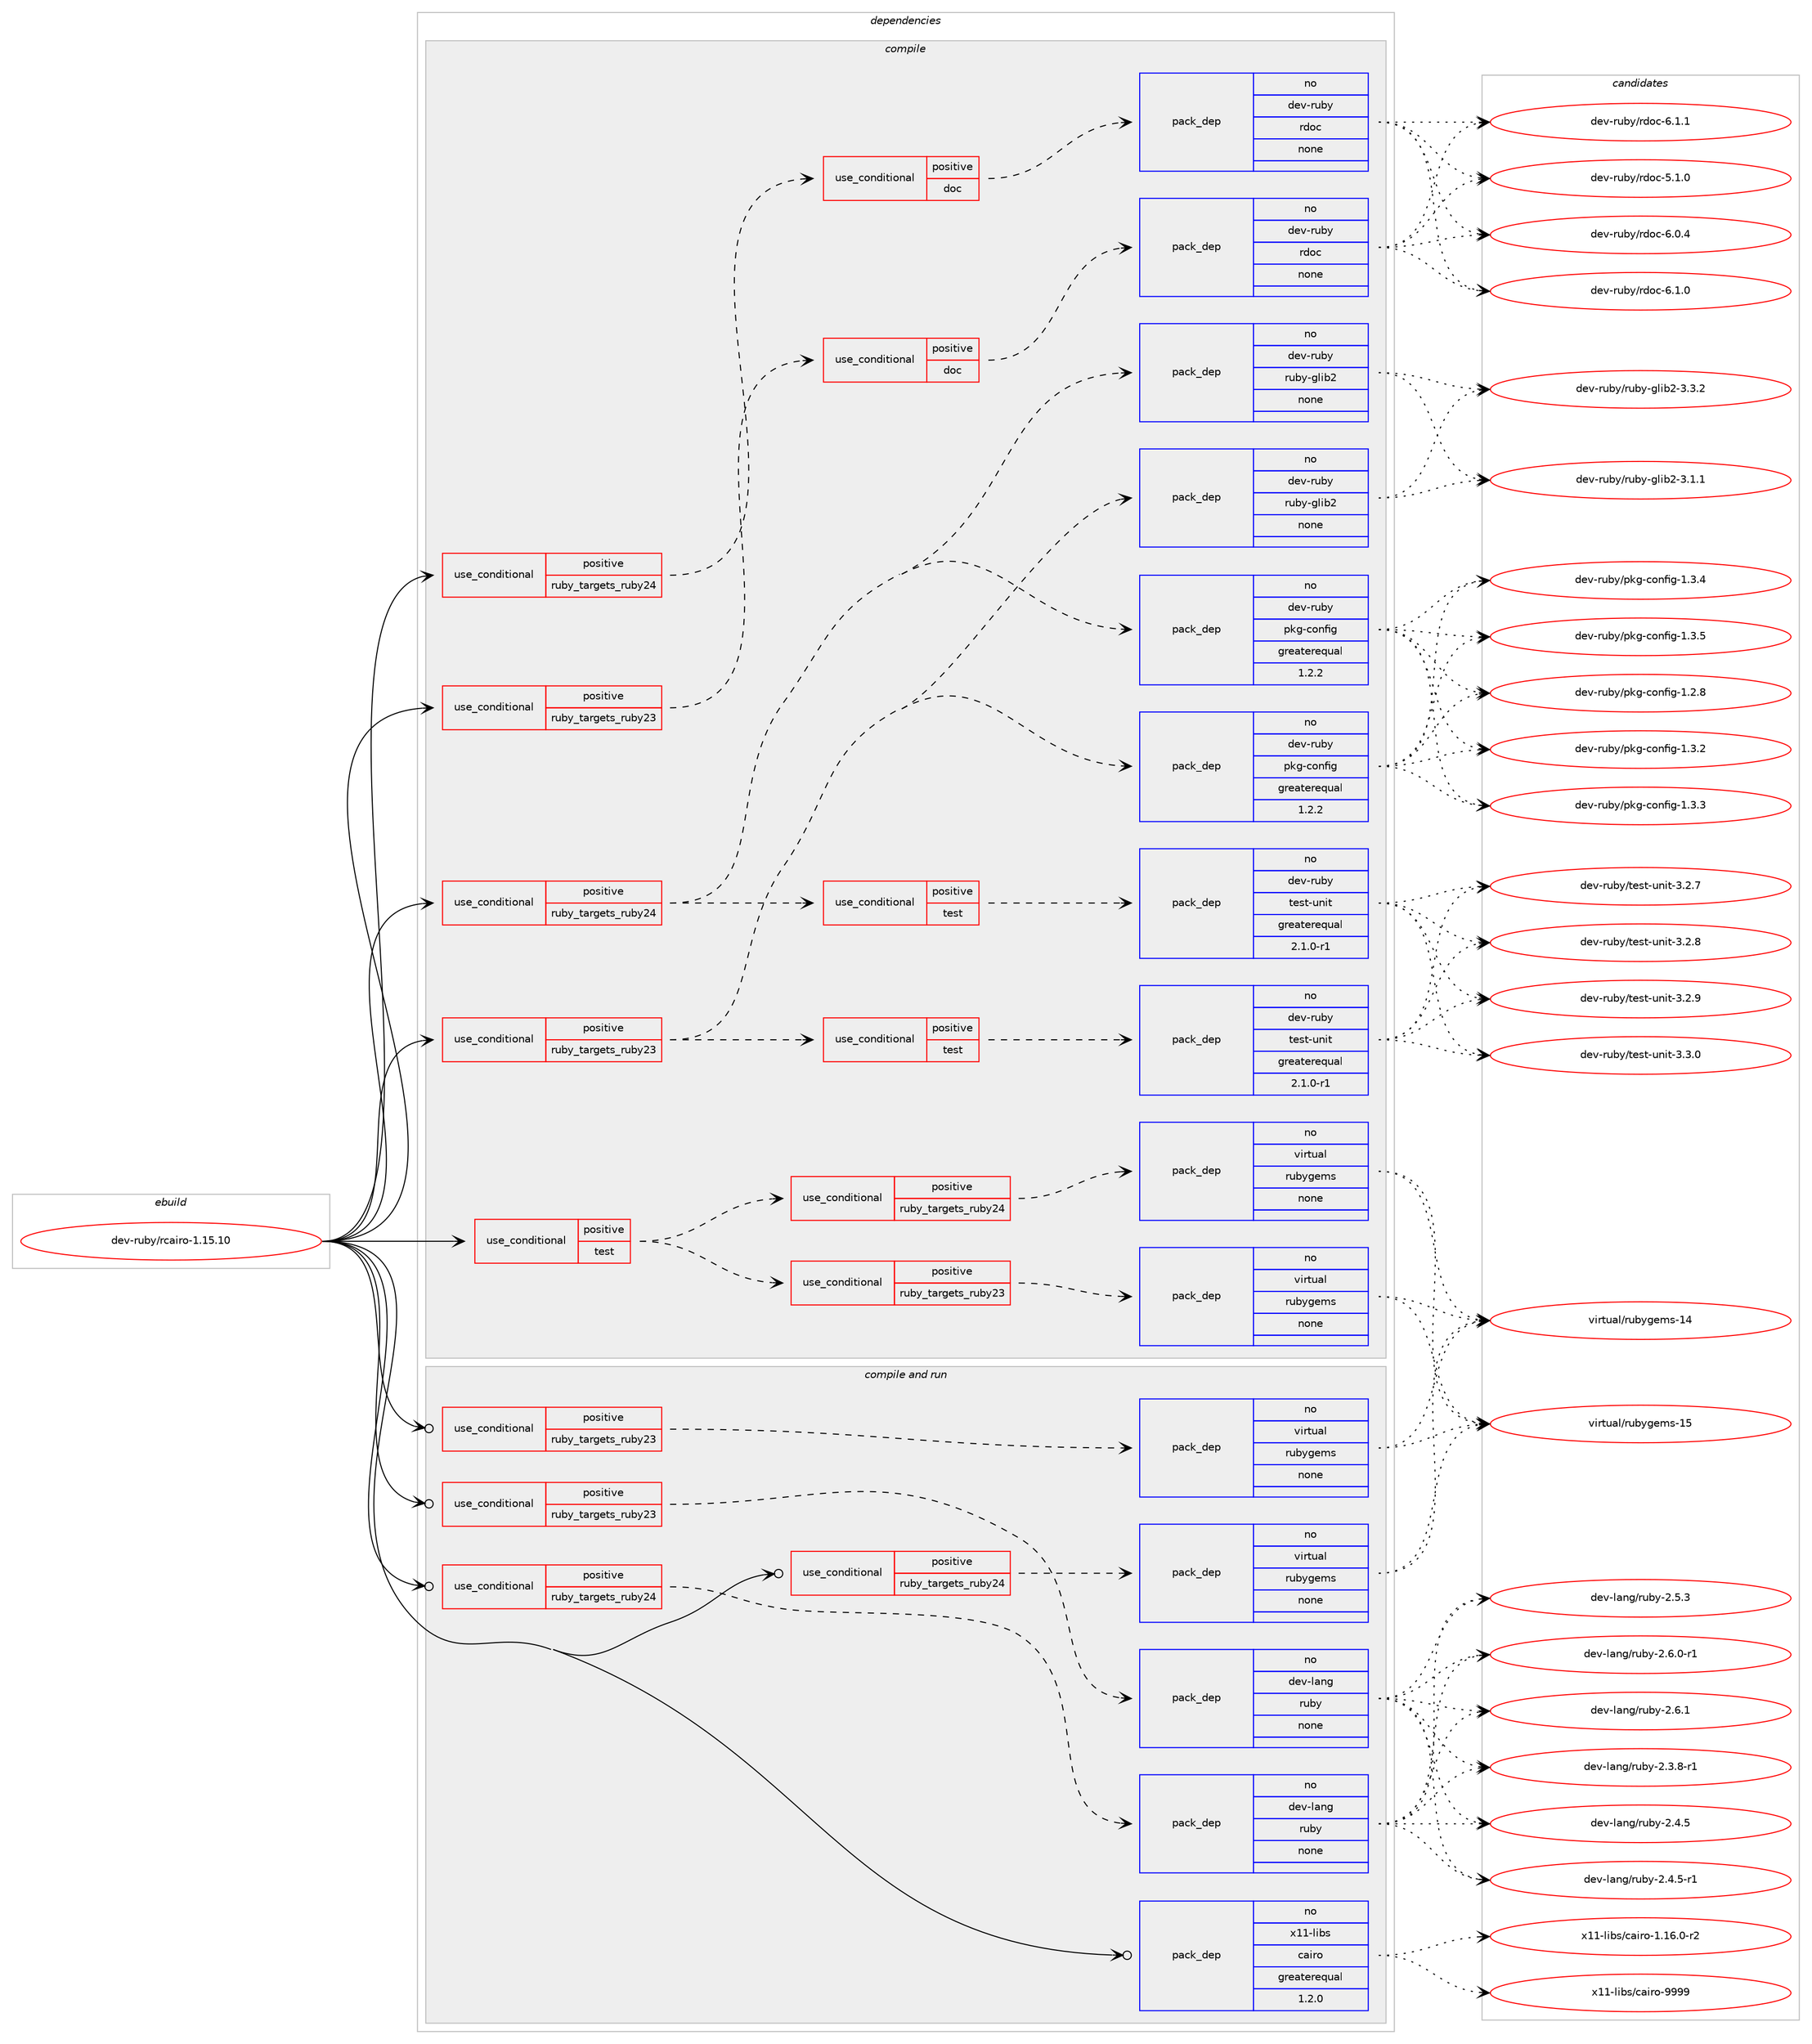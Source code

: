 digraph prolog {

# *************
# Graph options
# *************

newrank=true;
concentrate=true;
compound=true;
graph [rankdir=LR,fontname=Helvetica,fontsize=10,ranksep=1.5];#, ranksep=2.5, nodesep=0.2];
edge  [arrowhead=vee];
node  [fontname=Helvetica,fontsize=10];

# **********
# The ebuild
# **********

subgraph cluster_leftcol {
color=gray;
rank=same;
label=<<i>ebuild</i>>;
id [label="dev-ruby/rcairo-1.15.10", color=red, width=4, href="../dev-ruby/rcairo-1.15.10.svg"];
}

# ****************
# The dependencies
# ****************

subgraph cluster_midcol {
color=gray;
label=<<i>dependencies</i>>;
subgraph cluster_compile {
fillcolor="#eeeeee";
style=filled;
label=<<i>compile</i>>;
subgraph cond412041 {
dependency1516688 [label=<<TABLE BORDER="0" CELLBORDER="1" CELLSPACING="0" CELLPADDING="4"><TR><TD ROWSPAN="3" CELLPADDING="10">use_conditional</TD></TR><TR><TD>positive</TD></TR><TR><TD>ruby_targets_ruby23</TD></TR></TABLE>>, shape=none, color=red];
subgraph cond412042 {
dependency1516689 [label=<<TABLE BORDER="0" CELLBORDER="1" CELLSPACING="0" CELLPADDING="4"><TR><TD ROWSPAN="3" CELLPADDING="10">use_conditional</TD></TR><TR><TD>positive</TD></TR><TR><TD>doc</TD></TR></TABLE>>, shape=none, color=red];
subgraph pack1081141 {
dependency1516690 [label=<<TABLE BORDER="0" CELLBORDER="1" CELLSPACING="0" CELLPADDING="4" WIDTH="220"><TR><TD ROWSPAN="6" CELLPADDING="30">pack_dep</TD></TR><TR><TD WIDTH="110">no</TD></TR><TR><TD>dev-ruby</TD></TR><TR><TD>rdoc</TD></TR><TR><TD>none</TD></TR><TR><TD></TD></TR></TABLE>>, shape=none, color=blue];
}
dependency1516689:e -> dependency1516690:w [weight=20,style="dashed",arrowhead="vee"];
}
dependency1516688:e -> dependency1516689:w [weight=20,style="dashed",arrowhead="vee"];
}
id:e -> dependency1516688:w [weight=20,style="solid",arrowhead="vee"];
subgraph cond412043 {
dependency1516691 [label=<<TABLE BORDER="0" CELLBORDER="1" CELLSPACING="0" CELLPADDING="4"><TR><TD ROWSPAN="3" CELLPADDING="10">use_conditional</TD></TR><TR><TD>positive</TD></TR><TR><TD>ruby_targets_ruby23</TD></TR></TABLE>>, shape=none, color=red];
subgraph pack1081142 {
dependency1516692 [label=<<TABLE BORDER="0" CELLBORDER="1" CELLSPACING="0" CELLPADDING="4" WIDTH="220"><TR><TD ROWSPAN="6" CELLPADDING="30">pack_dep</TD></TR><TR><TD WIDTH="110">no</TD></TR><TR><TD>dev-ruby</TD></TR><TR><TD>pkg-config</TD></TR><TR><TD>greaterequal</TD></TR><TR><TD>1.2.2</TD></TR></TABLE>>, shape=none, color=blue];
}
dependency1516691:e -> dependency1516692:w [weight=20,style="dashed",arrowhead="vee"];
subgraph pack1081143 {
dependency1516693 [label=<<TABLE BORDER="0" CELLBORDER="1" CELLSPACING="0" CELLPADDING="4" WIDTH="220"><TR><TD ROWSPAN="6" CELLPADDING="30">pack_dep</TD></TR><TR><TD WIDTH="110">no</TD></TR><TR><TD>dev-ruby</TD></TR><TR><TD>ruby-glib2</TD></TR><TR><TD>none</TD></TR><TR><TD></TD></TR></TABLE>>, shape=none, color=blue];
}
dependency1516691:e -> dependency1516693:w [weight=20,style="dashed",arrowhead="vee"];
subgraph cond412044 {
dependency1516694 [label=<<TABLE BORDER="0" CELLBORDER="1" CELLSPACING="0" CELLPADDING="4"><TR><TD ROWSPAN="3" CELLPADDING="10">use_conditional</TD></TR><TR><TD>positive</TD></TR><TR><TD>test</TD></TR></TABLE>>, shape=none, color=red];
subgraph pack1081144 {
dependency1516695 [label=<<TABLE BORDER="0" CELLBORDER="1" CELLSPACING="0" CELLPADDING="4" WIDTH="220"><TR><TD ROWSPAN="6" CELLPADDING="30">pack_dep</TD></TR><TR><TD WIDTH="110">no</TD></TR><TR><TD>dev-ruby</TD></TR><TR><TD>test-unit</TD></TR><TR><TD>greaterequal</TD></TR><TR><TD>2.1.0-r1</TD></TR></TABLE>>, shape=none, color=blue];
}
dependency1516694:e -> dependency1516695:w [weight=20,style="dashed",arrowhead="vee"];
}
dependency1516691:e -> dependency1516694:w [weight=20,style="dashed",arrowhead="vee"];
}
id:e -> dependency1516691:w [weight=20,style="solid",arrowhead="vee"];
subgraph cond412045 {
dependency1516696 [label=<<TABLE BORDER="0" CELLBORDER="1" CELLSPACING="0" CELLPADDING="4"><TR><TD ROWSPAN="3" CELLPADDING="10">use_conditional</TD></TR><TR><TD>positive</TD></TR><TR><TD>ruby_targets_ruby24</TD></TR></TABLE>>, shape=none, color=red];
subgraph cond412046 {
dependency1516697 [label=<<TABLE BORDER="0" CELLBORDER="1" CELLSPACING="0" CELLPADDING="4"><TR><TD ROWSPAN="3" CELLPADDING="10">use_conditional</TD></TR><TR><TD>positive</TD></TR><TR><TD>doc</TD></TR></TABLE>>, shape=none, color=red];
subgraph pack1081145 {
dependency1516698 [label=<<TABLE BORDER="0" CELLBORDER="1" CELLSPACING="0" CELLPADDING="4" WIDTH="220"><TR><TD ROWSPAN="6" CELLPADDING="30">pack_dep</TD></TR><TR><TD WIDTH="110">no</TD></TR><TR><TD>dev-ruby</TD></TR><TR><TD>rdoc</TD></TR><TR><TD>none</TD></TR><TR><TD></TD></TR></TABLE>>, shape=none, color=blue];
}
dependency1516697:e -> dependency1516698:w [weight=20,style="dashed",arrowhead="vee"];
}
dependency1516696:e -> dependency1516697:w [weight=20,style="dashed",arrowhead="vee"];
}
id:e -> dependency1516696:w [weight=20,style="solid",arrowhead="vee"];
subgraph cond412047 {
dependency1516699 [label=<<TABLE BORDER="0" CELLBORDER="1" CELLSPACING="0" CELLPADDING="4"><TR><TD ROWSPAN="3" CELLPADDING="10">use_conditional</TD></TR><TR><TD>positive</TD></TR><TR><TD>ruby_targets_ruby24</TD></TR></TABLE>>, shape=none, color=red];
subgraph pack1081146 {
dependency1516700 [label=<<TABLE BORDER="0" CELLBORDER="1" CELLSPACING="0" CELLPADDING="4" WIDTH="220"><TR><TD ROWSPAN="6" CELLPADDING="30">pack_dep</TD></TR><TR><TD WIDTH="110">no</TD></TR><TR><TD>dev-ruby</TD></TR><TR><TD>pkg-config</TD></TR><TR><TD>greaterequal</TD></TR><TR><TD>1.2.2</TD></TR></TABLE>>, shape=none, color=blue];
}
dependency1516699:e -> dependency1516700:w [weight=20,style="dashed",arrowhead="vee"];
subgraph pack1081147 {
dependency1516701 [label=<<TABLE BORDER="0" CELLBORDER="1" CELLSPACING="0" CELLPADDING="4" WIDTH="220"><TR><TD ROWSPAN="6" CELLPADDING="30">pack_dep</TD></TR><TR><TD WIDTH="110">no</TD></TR><TR><TD>dev-ruby</TD></TR><TR><TD>ruby-glib2</TD></TR><TR><TD>none</TD></TR><TR><TD></TD></TR></TABLE>>, shape=none, color=blue];
}
dependency1516699:e -> dependency1516701:w [weight=20,style="dashed",arrowhead="vee"];
subgraph cond412048 {
dependency1516702 [label=<<TABLE BORDER="0" CELLBORDER="1" CELLSPACING="0" CELLPADDING="4"><TR><TD ROWSPAN="3" CELLPADDING="10">use_conditional</TD></TR><TR><TD>positive</TD></TR><TR><TD>test</TD></TR></TABLE>>, shape=none, color=red];
subgraph pack1081148 {
dependency1516703 [label=<<TABLE BORDER="0" CELLBORDER="1" CELLSPACING="0" CELLPADDING="4" WIDTH="220"><TR><TD ROWSPAN="6" CELLPADDING="30">pack_dep</TD></TR><TR><TD WIDTH="110">no</TD></TR><TR><TD>dev-ruby</TD></TR><TR><TD>test-unit</TD></TR><TR><TD>greaterequal</TD></TR><TR><TD>2.1.0-r1</TD></TR></TABLE>>, shape=none, color=blue];
}
dependency1516702:e -> dependency1516703:w [weight=20,style="dashed",arrowhead="vee"];
}
dependency1516699:e -> dependency1516702:w [weight=20,style="dashed",arrowhead="vee"];
}
id:e -> dependency1516699:w [weight=20,style="solid",arrowhead="vee"];
subgraph cond412049 {
dependency1516704 [label=<<TABLE BORDER="0" CELLBORDER="1" CELLSPACING="0" CELLPADDING="4"><TR><TD ROWSPAN="3" CELLPADDING="10">use_conditional</TD></TR><TR><TD>positive</TD></TR><TR><TD>test</TD></TR></TABLE>>, shape=none, color=red];
subgraph cond412050 {
dependency1516705 [label=<<TABLE BORDER="0" CELLBORDER="1" CELLSPACING="0" CELLPADDING="4"><TR><TD ROWSPAN="3" CELLPADDING="10">use_conditional</TD></TR><TR><TD>positive</TD></TR><TR><TD>ruby_targets_ruby23</TD></TR></TABLE>>, shape=none, color=red];
subgraph pack1081149 {
dependency1516706 [label=<<TABLE BORDER="0" CELLBORDER="1" CELLSPACING="0" CELLPADDING="4" WIDTH="220"><TR><TD ROWSPAN="6" CELLPADDING="30">pack_dep</TD></TR><TR><TD WIDTH="110">no</TD></TR><TR><TD>virtual</TD></TR><TR><TD>rubygems</TD></TR><TR><TD>none</TD></TR><TR><TD></TD></TR></TABLE>>, shape=none, color=blue];
}
dependency1516705:e -> dependency1516706:w [weight=20,style="dashed",arrowhead="vee"];
}
dependency1516704:e -> dependency1516705:w [weight=20,style="dashed",arrowhead="vee"];
subgraph cond412051 {
dependency1516707 [label=<<TABLE BORDER="0" CELLBORDER="1" CELLSPACING="0" CELLPADDING="4"><TR><TD ROWSPAN="3" CELLPADDING="10">use_conditional</TD></TR><TR><TD>positive</TD></TR><TR><TD>ruby_targets_ruby24</TD></TR></TABLE>>, shape=none, color=red];
subgraph pack1081150 {
dependency1516708 [label=<<TABLE BORDER="0" CELLBORDER="1" CELLSPACING="0" CELLPADDING="4" WIDTH="220"><TR><TD ROWSPAN="6" CELLPADDING="30">pack_dep</TD></TR><TR><TD WIDTH="110">no</TD></TR><TR><TD>virtual</TD></TR><TR><TD>rubygems</TD></TR><TR><TD>none</TD></TR><TR><TD></TD></TR></TABLE>>, shape=none, color=blue];
}
dependency1516707:e -> dependency1516708:w [weight=20,style="dashed",arrowhead="vee"];
}
dependency1516704:e -> dependency1516707:w [weight=20,style="dashed",arrowhead="vee"];
}
id:e -> dependency1516704:w [weight=20,style="solid",arrowhead="vee"];
}
subgraph cluster_compileandrun {
fillcolor="#eeeeee";
style=filled;
label=<<i>compile and run</i>>;
subgraph cond412052 {
dependency1516709 [label=<<TABLE BORDER="0" CELLBORDER="1" CELLSPACING="0" CELLPADDING="4"><TR><TD ROWSPAN="3" CELLPADDING="10">use_conditional</TD></TR><TR><TD>positive</TD></TR><TR><TD>ruby_targets_ruby23</TD></TR></TABLE>>, shape=none, color=red];
subgraph pack1081151 {
dependency1516710 [label=<<TABLE BORDER="0" CELLBORDER="1" CELLSPACING="0" CELLPADDING="4" WIDTH="220"><TR><TD ROWSPAN="6" CELLPADDING="30">pack_dep</TD></TR><TR><TD WIDTH="110">no</TD></TR><TR><TD>dev-lang</TD></TR><TR><TD>ruby</TD></TR><TR><TD>none</TD></TR><TR><TD></TD></TR></TABLE>>, shape=none, color=blue];
}
dependency1516709:e -> dependency1516710:w [weight=20,style="dashed",arrowhead="vee"];
}
id:e -> dependency1516709:w [weight=20,style="solid",arrowhead="odotvee"];
subgraph cond412053 {
dependency1516711 [label=<<TABLE BORDER="0" CELLBORDER="1" CELLSPACING="0" CELLPADDING="4"><TR><TD ROWSPAN="3" CELLPADDING="10">use_conditional</TD></TR><TR><TD>positive</TD></TR><TR><TD>ruby_targets_ruby23</TD></TR></TABLE>>, shape=none, color=red];
subgraph pack1081152 {
dependency1516712 [label=<<TABLE BORDER="0" CELLBORDER="1" CELLSPACING="0" CELLPADDING="4" WIDTH="220"><TR><TD ROWSPAN="6" CELLPADDING="30">pack_dep</TD></TR><TR><TD WIDTH="110">no</TD></TR><TR><TD>virtual</TD></TR><TR><TD>rubygems</TD></TR><TR><TD>none</TD></TR><TR><TD></TD></TR></TABLE>>, shape=none, color=blue];
}
dependency1516711:e -> dependency1516712:w [weight=20,style="dashed",arrowhead="vee"];
}
id:e -> dependency1516711:w [weight=20,style="solid",arrowhead="odotvee"];
subgraph cond412054 {
dependency1516713 [label=<<TABLE BORDER="0" CELLBORDER="1" CELLSPACING="0" CELLPADDING="4"><TR><TD ROWSPAN="3" CELLPADDING="10">use_conditional</TD></TR><TR><TD>positive</TD></TR><TR><TD>ruby_targets_ruby24</TD></TR></TABLE>>, shape=none, color=red];
subgraph pack1081153 {
dependency1516714 [label=<<TABLE BORDER="0" CELLBORDER="1" CELLSPACING="0" CELLPADDING="4" WIDTH="220"><TR><TD ROWSPAN="6" CELLPADDING="30">pack_dep</TD></TR><TR><TD WIDTH="110">no</TD></TR><TR><TD>dev-lang</TD></TR><TR><TD>ruby</TD></TR><TR><TD>none</TD></TR><TR><TD></TD></TR></TABLE>>, shape=none, color=blue];
}
dependency1516713:e -> dependency1516714:w [weight=20,style="dashed",arrowhead="vee"];
}
id:e -> dependency1516713:w [weight=20,style="solid",arrowhead="odotvee"];
subgraph cond412055 {
dependency1516715 [label=<<TABLE BORDER="0" CELLBORDER="1" CELLSPACING="0" CELLPADDING="4"><TR><TD ROWSPAN="3" CELLPADDING="10">use_conditional</TD></TR><TR><TD>positive</TD></TR><TR><TD>ruby_targets_ruby24</TD></TR></TABLE>>, shape=none, color=red];
subgraph pack1081154 {
dependency1516716 [label=<<TABLE BORDER="0" CELLBORDER="1" CELLSPACING="0" CELLPADDING="4" WIDTH="220"><TR><TD ROWSPAN="6" CELLPADDING="30">pack_dep</TD></TR><TR><TD WIDTH="110">no</TD></TR><TR><TD>virtual</TD></TR><TR><TD>rubygems</TD></TR><TR><TD>none</TD></TR><TR><TD></TD></TR></TABLE>>, shape=none, color=blue];
}
dependency1516715:e -> dependency1516716:w [weight=20,style="dashed",arrowhead="vee"];
}
id:e -> dependency1516715:w [weight=20,style="solid",arrowhead="odotvee"];
subgraph pack1081155 {
dependency1516717 [label=<<TABLE BORDER="0" CELLBORDER="1" CELLSPACING="0" CELLPADDING="4" WIDTH="220"><TR><TD ROWSPAN="6" CELLPADDING="30">pack_dep</TD></TR><TR><TD WIDTH="110">no</TD></TR><TR><TD>x11-libs</TD></TR><TR><TD>cairo</TD></TR><TR><TD>greaterequal</TD></TR><TR><TD>1.2.0</TD></TR></TABLE>>, shape=none, color=blue];
}
id:e -> dependency1516717:w [weight=20,style="solid",arrowhead="odotvee"];
}
subgraph cluster_run {
fillcolor="#eeeeee";
style=filled;
label=<<i>run</i>>;
}
}

# **************
# The candidates
# **************

subgraph cluster_choices {
rank=same;
color=gray;
label=<<i>candidates</i>>;

subgraph choice1081141 {
color=black;
nodesep=1;
choice10010111845114117981214711410011199455346494648 [label="dev-ruby/rdoc-5.1.0", color=red, width=4,href="../dev-ruby/rdoc-5.1.0.svg"];
choice10010111845114117981214711410011199455446484652 [label="dev-ruby/rdoc-6.0.4", color=red, width=4,href="../dev-ruby/rdoc-6.0.4.svg"];
choice10010111845114117981214711410011199455446494648 [label="dev-ruby/rdoc-6.1.0", color=red, width=4,href="../dev-ruby/rdoc-6.1.0.svg"];
choice10010111845114117981214711410011199455446494649 [label="dev-ruby/rdoc-6.1.1", color=red, width=4,href="../dev-ruby/rdoc-6.1.1.svg"];
dependency1516690:e -> choice10010111845114117981214711410011199455346494648:w [style=dotted,weight="100"];
dependency1516690:e -> choice10010111845114117981214711410011199455446484652:w [style=dotted,weight="100"];
dependency1516690:e -> choice10010111845114117981214711410011199455446494648:w [style=dotted,weight="100"];
dependency1516690:e -> choice10010111845114117981214711410011199455446494649:w [style=dotted,weight="100"];
}
subgraph choice1081142 {
color=black;
nodesep=1;
choice1001011184511411798121471121071034599111110102105103454946504656 [label="dev-ruby/pkg-config-1.2.8", color=red, width=4,href="../dev-ruby/pkg-config-1.2.8.svg"];
choice1001011184511411798121471121071034599111110102105103454946514650 [label="dev-ruby/pkg-config-1.3.2", color=red, width=4,href="../dev-ruby/pkg-config-1.3.2.svg"];
choice1001011184511411798121471121071034599111110102105103454946514651 [label="dev-ruby/pkg-config-1.3.3", color=red, width=4,href="../dev-ruby/pkg-config-1.3.3.svg"];
choice1001011184511411798121471121071034599111110102105103454946514652 [label="dev-ruby/pkg-config-1.3.4", color=red, width=4,href="../dev-ruby/pkg-config-1.3.4.svg"];
choice1001011184511411798121471121071034599111110102105103454946514653 [label="dev-ruby/pkg-config-1.3.5", color=red, width=4,href="../dev-ruby/pkg-config-1.3.5.svg"];
dependency1516692:e -> choice1001011184511411798121471121071034599111110102105103454946504656:w [style=dotted,weight="100"];
dependency1516692:e -> choice1001011184511411798121471121071034599111110102105103454946514650:w [style=dotted,weight="100"];
dependency1516692:e -> choice1001011184511411798121471121071034599111110102105103454946514651:w [style=dotted,weight="100"];
dependency1516692:e -> choice1001011184511411798121471121071034599111110102105103454946514652:w [style=dotted,weight="100"];
dependency1516692:e -> choice1001011184511411798121471121071034599111110102105103454946514653:w [style=dotted,weight="100"];
}
subgraph choice1081143 {
color=black;
nodesep=1;
choice10010111845114117981214711411798121451031081059850455146494649 [label="dev-ruby/ruby-glib2-3.1.1", color=red, width=4,href="../dev-ruby/ruby-glib2-3.1.1.svg"];
choice10010111845114117981214711411798121451031081059850455146514650 [label="dev-ruby/ruby-glib2-3.3.2", color=red, width=4,href="../dev-ruby/ruby-glib2-3.3.2.svg"];
dependency1516693:e -> choice10010111845114117981214711411798121451031081059850455146494649:w [style=dotted,weight="100"];
dependency1516693:e -> choice10010111845114117981214711411798121451031081059850455146514650:w [style=dotted,weight="100"];
}
subgraph choice1081144 {
color=black;
nodesep=1;
choice10010111845114117981214711610111511645117110105116455146504655 [label="dev-ruby/test-unit-3.2.7", color=red, width=4,href="../dev-ruby/test-unit-3.2.7.svg"];
choice10010111845114117981214711610111511645117110105116455146504656 [label="dev-ruby/test-unit-3.2.8", color=red, width=4,href="../dev-ruby/test-unit-3.2.8.svg"];
choice10010111845114117981214711610111511645117110105116455146504657 [label="dev-ruby/test-unit-3.2.9", color=red, width=4,href="../dev-ruby/test-unit-3.2.9.svg"];
choice10010111845114117981214711610111511645117110105116455146514648 [label="dev-ruby/test-unit-3.3.0", color=red, width=4,href="../dev-ruby/test-unit-3.3.0.svg"];
dependency1516695:e -> choice10010111845114117981214711610111511645117110105116455146504655:w [style=dotted,weight="100"];
dependency1516695:e -> choice10010111845114117981214711610111511645117110105116455146504656:w [style=dotted,weight="100"];
dependency1516695:e -> choice10010111845114117981214711610111511645117110105116455146504657:w [style=dotted,weight="100"];
dependency1516695:e -> choice10010111845114117981214711610111511645117110105116455146514648:w [style=dotted,weight="100"];
}
subgraph choice1081145 {
color=black;
nodesep=1;
choice10010111845114117981214711410011199455346494648 [label="dev-ruby/rdoc-5.1.0", color=red, width=4,href="../dev-ruby/rdoc-5.1.0.svg"];
choice10010111845114117981214711410011199455446484652 [label="dev-ruby/rdoc-6.0.4", color=red, width=4,href="../dev-ruby/rdoc-6.0.4.svg"];
choice10010111845114117981214711410011199455446494648 [label="dev-ruby/rdoc-6.1.0", color=red, width=4,href="../dev-ruby/rdoc-6.1.0.svg"];
choice10010111845114117981214711410011199455446494649 [label="dev-ruby/rdoc-6.1.1", color=red, width=4,href="../dev-ruby/rdoc-6.1.1.svg"];
dependency1516698:e -> choice10010111845114117981214711410011199455346494648:w [style=dotted,weight="100"];
dependency1516698:e -> choice10010111845114117981214711410011199455446484652:w [style=dotted,weight="100"];
dependency1516698:e -> choice10010111845114117981214711410011199455446494648:w [style=dotted,weight="100"];
dependency1516698:e -> choice10010111845114117981214711410011199455446494649:w [style=dotted,weight="100"];
}
subgraph choice1081146 {
color=black;
nodesep=1;
choice1001011184511411798121471121071034599111110102105103454946504656 [label="dev-ruby/pkg-config-1.2.8", color=red, width=4,href="../dev-ruby/pkg-config-1.2.8.svg"];
choice1001011184511411798121471121071034599111110102105103454946514650 [label="dev-ruby/pkg-config-1.3.2", color=red, width=4,href="../dev-ruby/pkg-config-1.3.2.svg"];
choice1001011184511411798121471121071034599111110102105103454946514651 [label="dev-ruby/pkg-config-1.3.3", color=red, width=4,href="../dev-ruby/pkg-config-1.3.3.svg"];
choice1001011184511411798121471121071034599111110102105103454946514652 [label="dev-ruby/pkg-config-1.3.4", color=red, width=4,href="../dev-ruby/pkg-config-1.3.4.svg"];
choice1001011184511411798121471121071034599111110102105103454946514653 [label="dev-ruby/pkg-config-1.3.5", color=red, width=4,href="../dev-ruby/pkg-config-1.3.5.svg"];
dependency1516700:e -> choice1001011184511411798121471121071034599111110102105103454946504656:w [style=dotted,weight="100"];
dependency1516700:e -> choice1001011184511411798121471121071034599111110102105103454946514650:w [style=dotted,weight="100"];
dependency1516700:e -> choice1001011184511411798121471121071034599111110102105103454946514651:w [style=dotted,weight="100"];
dependency1516700:e -> choice1001011184511411798121471121071034599111110102105103454946514652:w [style=dotted,weight="100"];
dependency1516700:e -> choice1001011184511411798121471121071034599111110102105103454946514653:w [style=dotted,weight="100"];
}
subgraph choice1081147 {
color=black;
nodesep=1;
choice10010111845114117981214711411798121451031081059850455146494649 [label="dev-ruby/ruby-glib2-3.1.1", color=red, width=4,href="../dev-ruby/ruby-glib2-3.1.1.svg"];
choice10010111845114117981214711411798121451031081059850455146514650 [label="dev-ruby/ruby-glib2-3.3.2", color=red, width=4,href="../dev-ruby/ruby-glib2-3.3.2.svg"];
dependency1516701:e -> choice10010111845114117981214711411798121451031081059850455146494649:w [style=dotted,weight="100"];
dependency1516701:e -> choice10010111845114117981214711411798121451031081059850455146514650:w [style=dotted,weight="100"];
}
subgraph choice1081148 {
color=black;
nodesep=1;
choice10010111845114117981214711610111511645117110105116455146504655 [label="dev-ruby/test-unit-3.2.7", color=red, width=4,href="../dev-ruby/test-unit-3.2.7.svg"];
choice10010111845114117981214711610111511645117110105116455146504656 [label="dev-ruby/test-unit-3.2.8", color=red, width=4,href="../dev-ruby/test-unit-3.2.8.svg"];
choice10010111845114117981214711610111511645117110105116455146504657 [label="dev-ruby/test-unit-3.2.9", color=red, width=4,href="../dev-ruby/test-unit-3.2.9.svg"];
choice10010111845114117981214711610111511645117110105116455146514648 [label="dev-ruby/test-unit-3.3.0", color=red, width=4,href="../dev-ruby/test-unit-3.3.0.svg"];
dependency1516703:e -> choice10010111845114117981214711610111511645117110105116455146504655:w [style=dotted,weight="100"];
dependency1516703:e -> choice10010111845114117981214711610111511645117110105116455146504656:w [style=dotted,weight="100"];
dependency1516703:e -> choice10010111845114117981214711610111511645117110105116455146504657:w [style=dotted,weight="100"];
dependency1516703:e -> choice10010111845114117981214711610111511645117110105116455146514648:w [style=dotted,weight="100"];
}
subgraph choice1081149 {
color=black;
nodesep=1;
choice118105114116117971084711411798121103101109115454952 [label="virtual/rubygems-14", color=red, width=4,href="../virtual/rubygems-14.svg"];
choice118105114116117971084711411798121103101109115454953 [label="virtual/rubygems-15", color=red, width=4,href="../virtual/rubygems-15.svg"];
dependency1516706:e -> choice118105114116117971084711411798121103101109115454952:w [style=dotted,weight="100"];
dependency1516706:e -> choice118105114116117971084711411798121103101109115454953:w [style=dotted,weight="100"];
}
subgraph choice1081150 {
color=black;
nodesep=1;
choice118105114116117971084711411798121103101109115454952 [label="virtual/rubygems-14", color=red, width=4,href="../virtual/rubygems-14.svg"];
choice118105114116117971084711411798121103101109115454953 [label="virtual/rubygems-15", color=red, width=4,href="../virtual/rubygems-15.svg"];
dependency1516708:e -> choice118105114116117971084711411798121103101109115454952:w [style=dotted,weight="100"];
dependency1516708:e -> choice118105114116117971084711411798121103101109115454953:w [style=dotted,weight="100"];
}
subgraph choice1081151 {
color=black;
nodesep=1;
choice100101118451089711010347114117981214550465146564511449 [label="dev-lang/ruby-2.3.8-r1", color=red, width=4,href="../dev-lang/ruby-2.3.8-r1.svg"];
choice10010111845108971101034711411798121455046524653 [label="dev-lang/ruby-2.4.5", color=red, width=4,href="../dev-lang/ruby-2.4.5.svg"];
choice100101118451089711010347114117981214550465246534511449 [label="dev-lang/ruby-2.4.5-r1", color=red, width=4,href="../dev-lang/ruby-2.4.5-r1.svg"];
choice10010111845108971101034711411798121455046534651 [label="dev-lang/ruby-2.5.3", color=red, width=4,href="../dev-lang/ruby-2.5.3.svg"];
choice100101118451089711010347114117981214550465446484511449 [label="dev-lang/ruby-2.6.0-r1", color=red, width=4,href="../dev-lang/ruby-2.6.0-r1.svg"];
choice10010111845108971101034711411798121455046544649 [label="dev-lang/ruby-2.6.1", color=red, width=4,href="../dev-lang/ruby-2.6.1.svg"];
dependency1516710:e -> choice100101118451089711010347114117981214550465146564511449:w [style=dotted,weight="100"];
dependency1516710:e -> choice10010111845108971101034711411798121455046524653:w [style=dotted,weight="100"];
dependency1516710:e -> choice100101118451089711010347114117981214550465246534511449:w [style=dotted,weight="100"];
dependency1516710:e -> choice10010111845108971101034711411798121455046534651:w [style=dotted,weight="100"];
dependency1516710:e -> choice100101118451089711010347114117981214550465446484511449:w [style=dotted,weight="100"];
dependency1516710:e -> choice10010111845108971101034711411798121455046544649:w [style=dotted,weight="100"];
}
subgraph choice1081152 {
color=black;
nodesep=1;
choice118105114116117971084711411798121103101109115454952 [label="virtual/rubygems-14", color=red, width=4,href="../virtual/rubygems-14.svg"];
choice118105114116117971084711411798121103101109115454953 [label="virtual/rubygems-15", color=red, width=4,href="../virtual/rubygems-15.svg"];
dependency1516712:e -> choice118105114116117971084711411798121103101109115454952:w [style=dotted,weight="100"];
dependency1516712:e -> choice118105114116117971084711411798121103101109115454953:w [style=dotted,weight="100"];
}
subgraph choice1081153 {
color=black;
nodesep=1;
choice100101118451089711010347114117981214550465146564511449 [label="dev-lang/ruby-2.3.8-r1", color=red, width=4,href="../dev-lang/ruby-2.3.8-r1.svg"];
choice10010111845108971101034711411798121455046524653 [label="dev-lang/ruby-2.4.5", color=red, width=4,href="../dev-lang/ruby-2.4.5.svg"];
choice100101118451089711010347114117981214550465246534511449 [label="dev-lang/ruby-2.4.5-r1", color=red, width=4,href="../dev-lang/ruby-2.4.5-r1.svg"];
choice10010111845108971101034711411798121455046534651 [label="dev-lang/ruby-2.5.3", color=red, width=4,href="../dev-lang/ruby-2.5.3.svg"];
choice100101118451089711010347114117981214550465446484511449 [label="dev-lang/ruby-2.6.0-r1", color=red, width=4,href="../dev-lang/ruby-2.6.0-r1.svg"];
choice10010111845108971101034711411798121455046544649 [label="dev-lang/ruby-2.6.1", color=red, width=4,href="../dev-lang/ruby-2.6.1.svg"];
dependency1516714:e -> choice100101118451089711010347114117981214550465146564511449:w [style=dotted,weight="100"];
dependency1516714:e -> choice10010111845108971101034711411798121455046524653:w [style=dotted,weight="100"];
dependency1516714:e -> choice100101118451089711010347114117981214550465246534511449:w [style=dotted,weight="100"];
dependency1516714:e -> choice10010111845108971101034711411798121455046534651:w [style=dotted,weight="100"];
dependency1516714:e -> choice100101118451089711010347114117981214550465446484511449:w [style=dotted,weight="100"];
dependency1516714:e -> choice10010111845108971101034711411798121455046544649:w [style=dotted,weight="100"];
}
subgraph choice1081154 {
color=black;
nodesep=1;
choice118105114116117971084711411798121103101109115454952 [label="virtual/rubygems-14", color=red, width=4,href="../virtual/rubygems-14.svg"];
choice118105114116117971084711411798121103101109115454953 [label="virtual/rubygems-15", color=red, width=4,href="../virtual/rubygems-15.svg"];
dependency1516716:e -> choice118105114116117971084711411798121103101109115454952:w [style=dotted,weight="100"];
dependency1516716:e -> choice118105114116117971084711411798121103101109115454953:w [style=dotted,weight="100"];
}
subgraph choice1081155 {
color=black;
nodesep=1;
choice12049494510810598115479997105114111454946495446484511450 [label="x11-libs/cairo-1.16.0-r2", color=red, width=4,href="../x11-libs/cairo-1.16.0-r2.svg"];
choice120494945108105981154799971051141114557575757 [label="x11-libs/cairo-9999", color=red, width=4,href="../x11-libs/cairo-9999.svg"];
dependency1516717:e -> choice12049494510810598115479997105114111454946495446484511450:w [style=dotted,weight="100"];
dependency1516717:e -> choice120494945108105981154799971051141114557575757:w [style=dotted,weight="100"];
}
}

}
